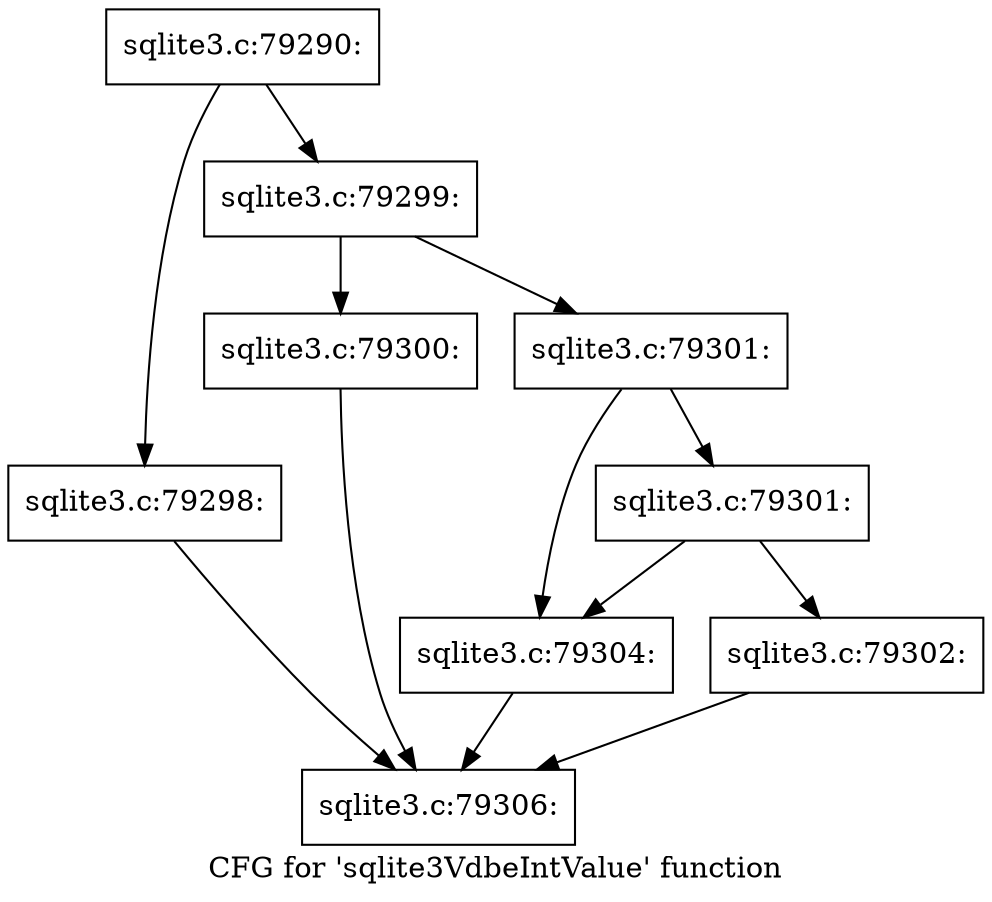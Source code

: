 digraph "CFG for 'sqlite3VdbeIntValue' function" {
	label="CFG for 'sqlite3VdbeIntValue' function";

	Node0x55c0f7b10000 [shape=record,label="{sqlite3.c:79290:}"];
	Node0x55c0f7b10000 -> Node0x55c0f7b13830;
	Node0x55c0f7b10000 -> Node0x55c0f7b138d0;
	Node0x55c0f7b13830 [shape=record,label="{sqlite3.c:79298:}"];
	Node0x55c0f7b13830 -> Node0x55c0f7af04c0;
	Node0x55c0f7b138d0 [shape=record,label="{sqlite3.c:79299:}"];
	Node0x55c0f7b138d0 -> Node0x55c0f7b14150;
	Node0x55c0f7b138d0 -> Node0x55c0f7b141f0;
	Node0x55c0f7b14150 [shape=record,label="{sqlite3.c:79300:}"];
	Node0x55c0f7b14150 -> Node0x55c0f7af04c0;
	Node0x55c0f7b141f0 [shape=record,label="{sqlite3.c:79301:}"];
	Node0x55c0f7b141f0 -> Node0x55c0f7b150e0;
	Node0x55c0f7b141f0 -> Node0x55c0f7b15090;
	Node0x55c0f7b150e0 [shape=record,label="{sqlite3.c:79301:}"];
	Node0x55c0f7b150e0 -> Node0x55c0f5444f10;
	Node0x55c0f7b150e0 -> Node0x55c0f7b15090;
	Node0x55c0f5444f10 [shape=record,label="{sqlite3.c:79302:}"];
	Node0x55c0f5444f10 -> Node0x55c0f7af04c0;
	Node0x55c0f7b15090 [shape=record,label="{sqlite3.c:79304:}"];
	Node0x55c0f7b15090 -> Node0x55c0f7af04c0;
	Node0x55c0f7af04c0 [shape=record,label="{sqlite3.c:79306:}"];
}
